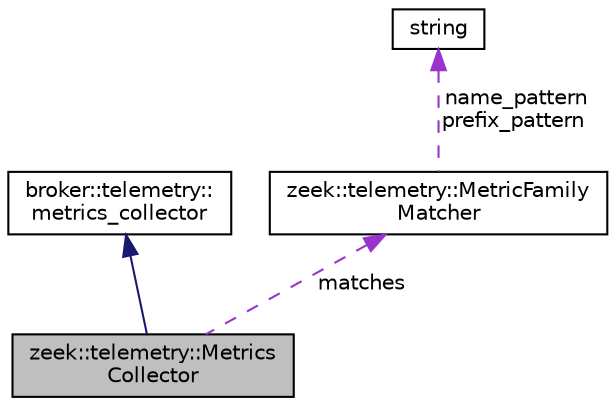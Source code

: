 digraph "zeek::telemetry::MetricsCollector"
{
 // LATEX_PDF_SIZE
  edge [fontname="Helvetica",fontsize="10",labelfontname="Helvetica",labelfontsize="10"];
  node [fontname="Helvetica",fontsize="10",shape=record];
  Node1 [label="zeek::telemetry::Metrics\lCollector",height=0.2,width=0.4,color="black", fillcolor="grey75", style="filled", fontcolor="black",tooltip=" "];
  Node2 -> Node1 [dir="back",color="midnightblue",fontsize="10",style="solid",fontname="Helvetica"];
  Node2 [label="broker::telemetry::\lmetrics_collector",height=0.2,width=0.4,color="black", fillcolor="white", style="filled",tooltip=" "];
  Node3 -> Node1 [dir="back",color="darkorchid3",fontsize="10",style="dashed",label=" matches" ,fontname="Helvetica"];
  Node3 [label="zeek::telemetry::MetricFamily\lMatcher",height=0.2,width=0.4,color="black", fillcolor="white", style="filled",URL="$dc/de8/classzeek_1_1telemetry_1_1MetricFamilyMatcher.html",tooltip=" "];
  Node4 -> Node3 [dir="back",color="darkorchid3",fontsize="10",style="dashed",label=" name_pattern\nprefix_pattern" ,fontname="Helvetica"];
  Node4 [label="string",height=0.2,width=0.4,color="black", fillcolor="white", style="filled",tooltip=" "];
}
